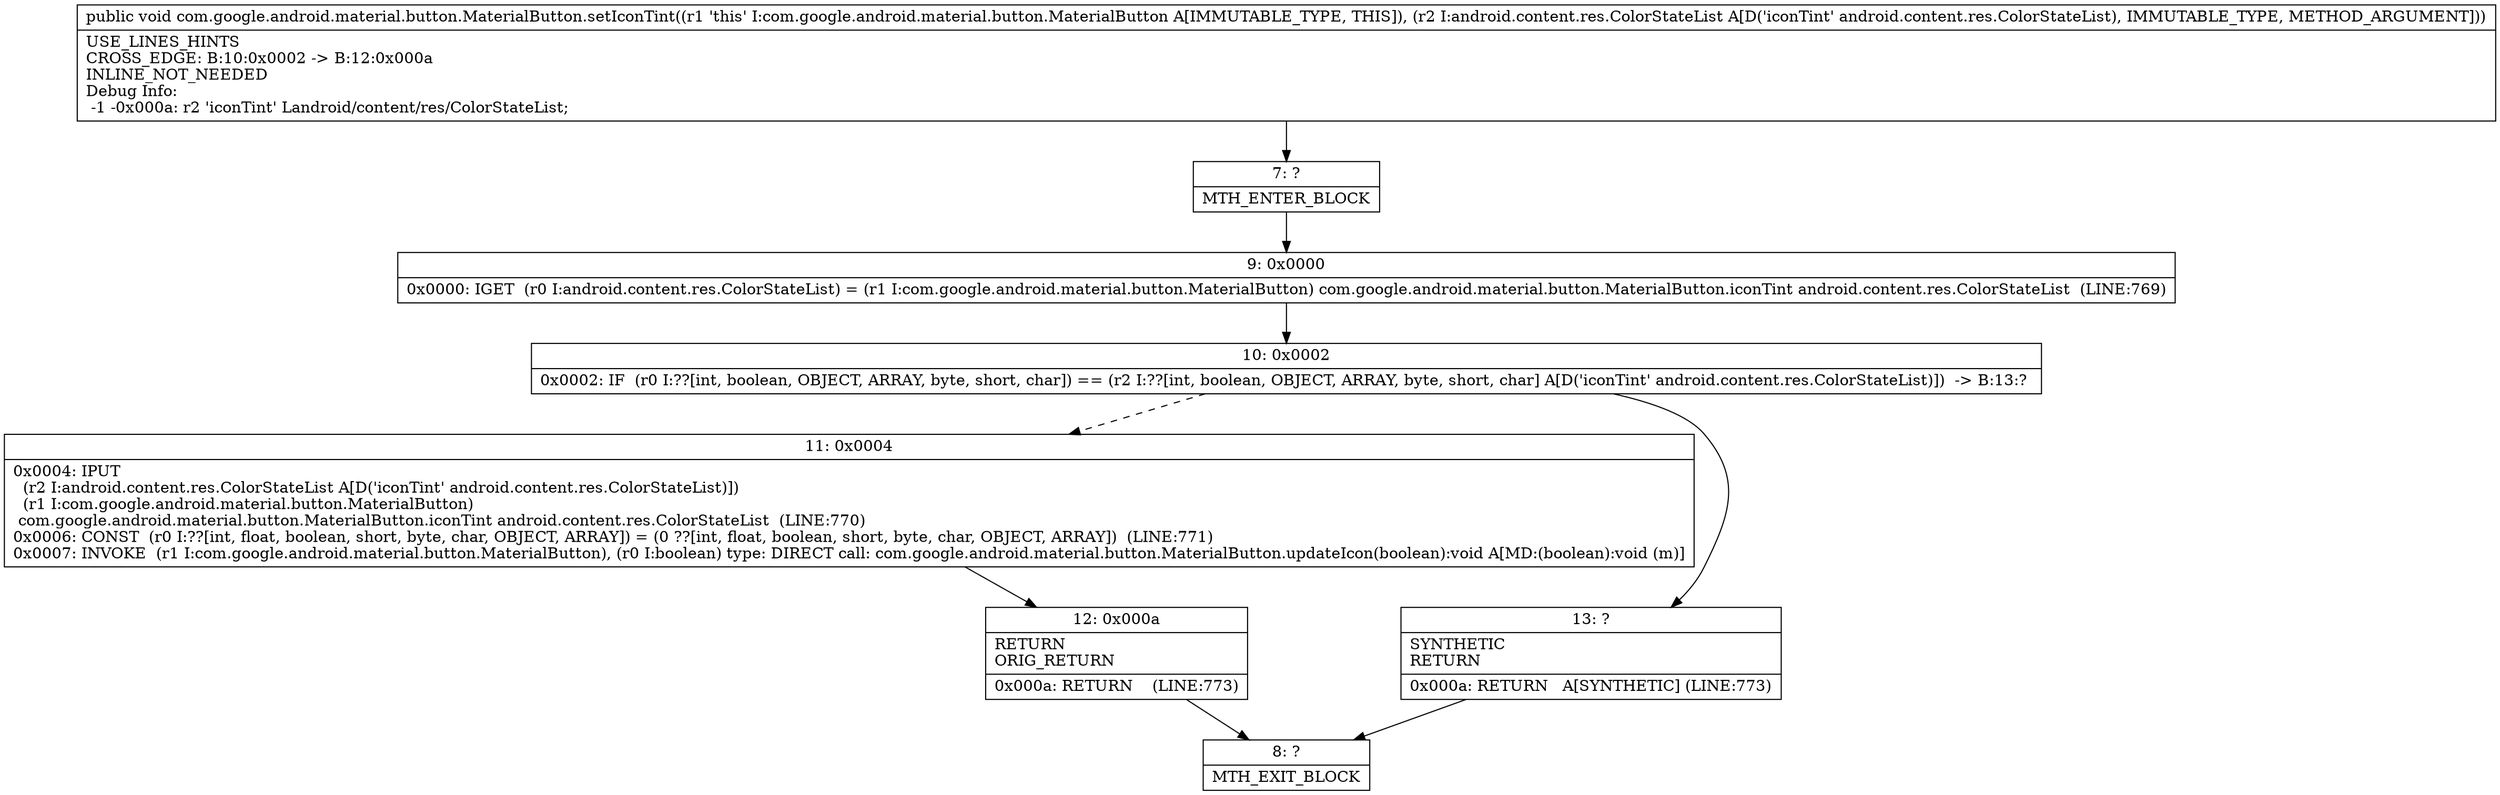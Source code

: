 digraph "CFG forcom.google.android.material.button.MaterialButton.setIconTint(Landroid\/content\/res\/ColorStateList;)V" {
Node_7 [shape=record,label="{7\:\ ?|MTH_ENTER_BLOCK\l}"];
Node_9 [shape=record,label="{9\:\ 0x0000|0x0000: IGET  (r0 I:android.content.res.ColorStateList) = (r1 I:com.google.android.material.button.MaterialButton) com.google.android.material.button.MaterialButton.iconTint android.content.res.ColorStateList  (LINE:769)\l}"];
Node_10 [shape=record,label="{10\:\ 0x0002|0x0002: IF  (r0 I:??[int, boolean, OBJECT, ARRAY, byte, short, char]) == (r2 I:??[int, boolean, OBJECT, ARRAY, byte, short, char] A[D('iconTint' android.content.res.ColorStateList)])  \-\> B:13:? \l}"];
Node_11 [shape=record,label="{11\:\ 0x0004|0x0004: IPUT  \l  (r2 I:android.content.res.ColorStateList A[D('iconTint' android.content.res.ColorStateList)])\l  (r1 I:com.google.android.material.button.MaterialButton)\l com.google.android.material.button.MaterialButton.iconTint android.content.res.ColorStateList  (LINE:770)\l0x0006: CONST  (r0 I:??[int, float, boolean, short, byte, char, OBJECT, ARRAY]) = (0 ??[int, float, boolean, short, byte, char, OBJECT, ARRAY])  (LINE:771)\l0x0007: INVOKE  (r1 I:com.google.android.material.button.MaterialButton), (r0 I:boolean) type: DIRECT call: com.google.android.material.button.MaterialButton.updateIcon(boolean):void A[MD:(boolean):void (m)]\l}"];
Node_12 [shape=record,label="{12\:\ 0x000a|RETURN\lORIG_RETURN\l|0x000a: RETURN    (LINE:773)\l}"];
Node_8 [shape=record,label="{8\:\ ?|MTH_EXIT_BLOCK\l}"];
Node_13 [shape=record,label="{13\:\ ?|SYNTHETIC\lRETURN\l|0x000a: RETURN   A[SYNTHETIC] (LINE:773)\l}"];
MethodNode[shape=record,label="{public void com.google.android.material.button.MaterialButton.setIconTint((r1 'this' I:com.google.android.material.button.MaterialButton A[IMMUTABLE_TYPE, THIS]), (r2 I:android.content.res.ColorStateList A[D('iconTint' android.content.res.ColorStateList), IMMUTABLE_TYPE, METHOD_ARGUMENT]))  | USE_LINES_HINTS\lCROSS_EDGE: B:10:0x0002 \-\> B:12:0x000a\lINLINE_NOT_NEEDED\lDebug Info:\l  \-1 \-0x000a: r2 'iconTint' Landroid\/content\/res\/ColorStateList;\l}"];
MethodNode -> Node_7;Node_7 -> Node_9;
Node_9 -> Node_10;
Node_10 -> Node_11[style=dashed];
Node_10 -> Node_13;
Node_11 -> Node_12;
Node_12 -> Node_8;
Node_13 -> Node_8;
}

